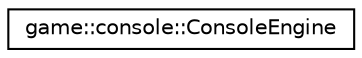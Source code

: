 digraph "Graphical Class Hierarchy"
{
 // LATEX_PDF_SIZE
  edge [fontname="Helvetica",fontsize="10",labelfontname="Helvetica",labelfontsize="10"];
  node [fontname="Helvetica",fontsize="10",shape=record];
  rankdir="LR";
  Node0 [label="game::console::ConsoleEngine",height=0.2,width=0.4,color="black", fillcolor="white", style="filled",URL="$classgame_1_1console_1_1_console_engine.html",tooltip=" "];
}

